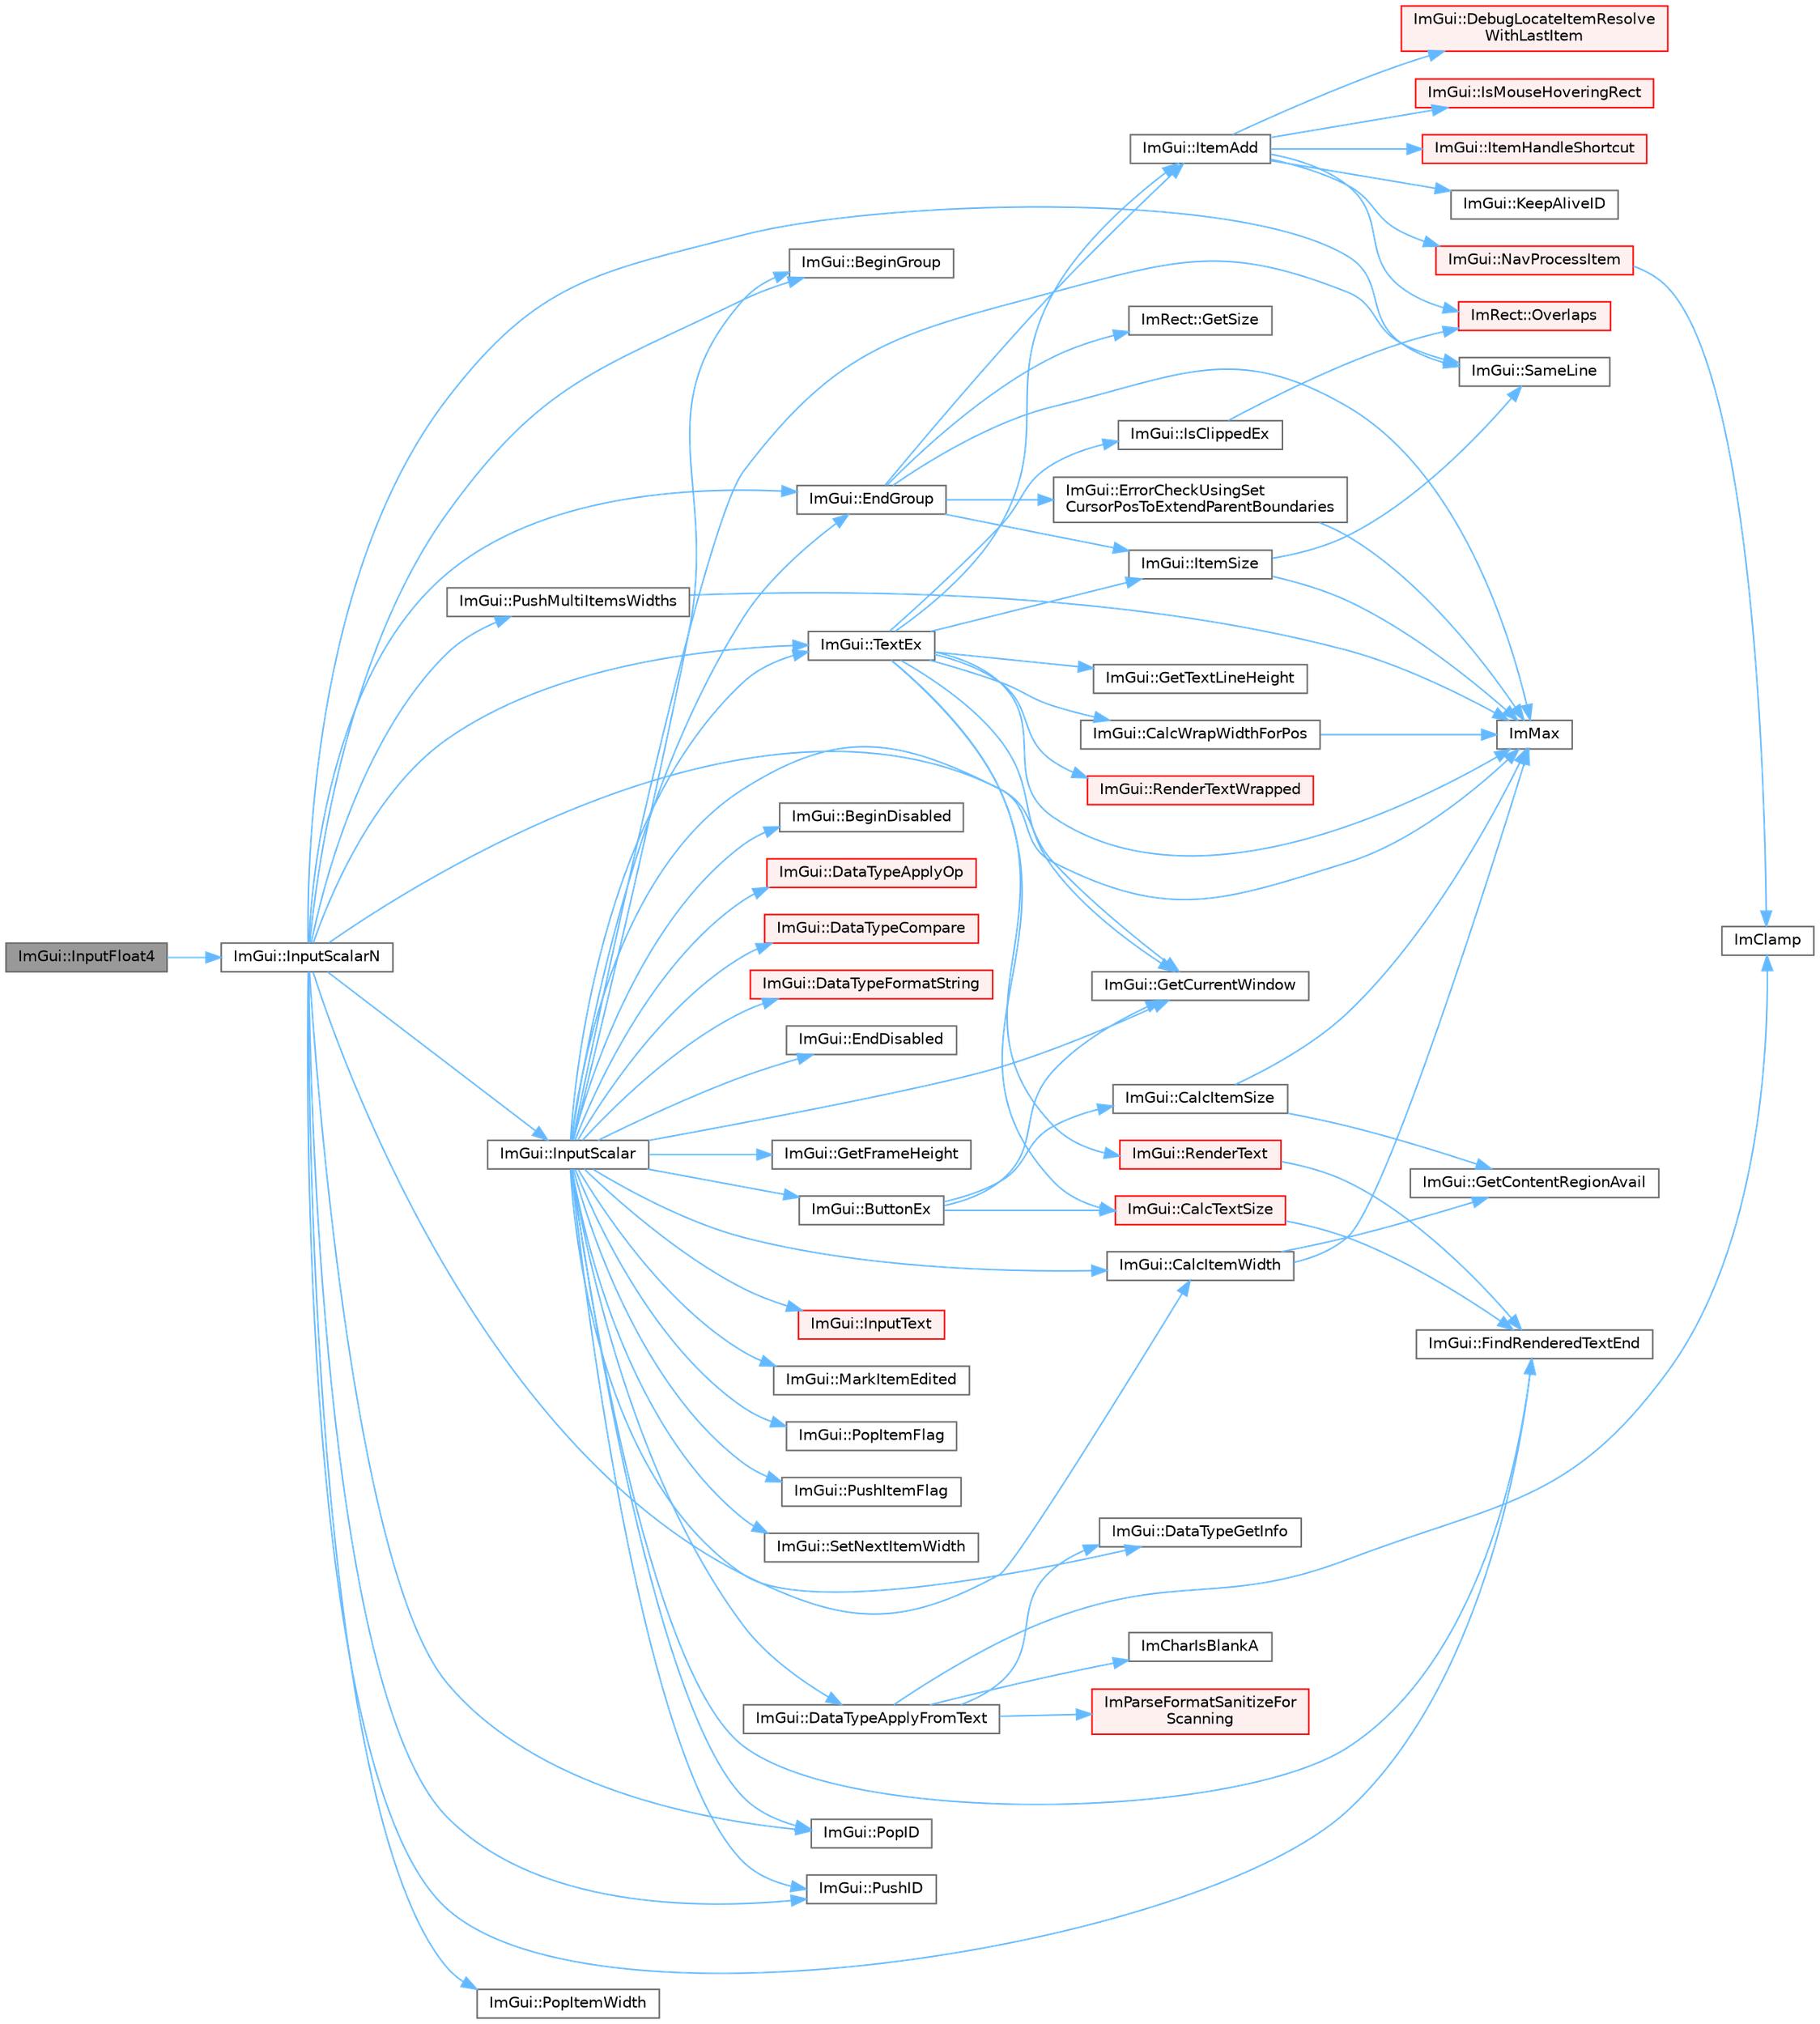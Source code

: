 digraph "ImGui::InputFloat4"
{
 // LATEX_PDF_SIZE
  bgcolor="transparent";
  edge [fontname=Helvetica,fontsize=10,labelfontname=Helvetica,labelfontsize=10];
  node [fontname=Helvetica,fontsize=10,shape=box,height=0.2,width=0.4];
  rankdir="LR";
  Node1 [id="Node000001",label="ImGui::InputFloat4",height=0.2,width=0.4,color="gray40", fillcolor="grey60", style="filled", fontcolor="black",tooltip=" "];
  Node1 -> Node2 [id="edge79_Node000001_Node000002",color="steelblue1",style="solid",tooltip=" "];
  Node2 [id="Node000002",label="ImGui::InputScalarN",height=0.2,width=0.4,color="grey40", fillcolor="white", style="filled",URL="$namespace_im_gui.html#afb17f0092027c09183df498834abace9",tooltip=" "];
  Node2 -> Node3 [id="edge80_Node000002_Node000003",color="steelblue1",style="solid",tooltip=" "];
  Node3 [id="Node000003",label="ImGui::BeginGroup",height=0.2,width=0.4,color="grey40", fillcolor="white", style="filled",URL="$namespace_im_gui.html#a42407e196b7ed2a8755bff28aae9805f",tooltip=" "];
  Node2 -> Node4 [id="edge81_Node000002_Node000004",color="steelblue1",style="solid",tooltip=" "];
  Node4 [id="Node000004",label="ImGui::CalcItemWidth",height=0.2,width=0.4,color="grey40", fillcolor="white", style="filled",URL="$namespace_im_gui.html#ab3b3ba92ebd8bca4a552dd93321a1994",tooltip=" "];
  Node4 -> Node5 [id="edge82_Node000004_Node000005",color="steelblue1",style="solid",tooltip=" "];
  Node5 [id="Node000005",label="ImGui::GetContentRegionAvail",height=0.2,width=0.4,color="grey40", fillcolor="white", style="filled",URL="$namespace_im_gui.html#a410c8e19b2fea8b52746ca11b3930301",tooltip=" "];
  Node4 -> Node6 [id="edge83_Node000004_Node000006",color="steelblue1",style="solid",tooltip=" "];
  Node6 [id="Node000006",label="ImMax",height=0.2,width=0.4,color="grey40", fillcolor="white", style="filled",URL="$imgui__internal_8h.html#a7667efd95147d0422f140917c71a9226",tooltip=" "];
  Node2 -> Node7 [id="edge84_Node000002_Node000007",color="steelblue1",style="solid",tooltip=" "];
  Node7 [id="Node000007",label="ImGui::EndGroup",height=0.2,width=0.4,color="grey40", fillcolor="white", style="filled",URL="$namespace_im_gui.html#a05fc97fc64f28a55486087f503d9a622",tooltip=" "];
  Node7 -> Node8 [id="edge85_Node000007_Node000008",color="steelblue1",style="solid",tooltip=" "];
  Node8 [id="Node000008",label="ImGui::ErrorCheckUsingSet\lCursorPosToExtendParentBoundaries",height=0.2,width=0.4,color="grey40", fillcolor="white", style="filled",URL="$namespace_im_gui.html#ad5832500c14abd9e76e376b82701385b",tooltip=" "];
  Node8 -> Node6 [id="edge86_Node000008_Node000006",color="steelblue1",style="solid",tooltip=" "];
  Node7 -> Node9 [id="edge87_Node000007_Node000009",color="steelblue1",style="solid",tooltip=" "];
  Node9 [id="Node000009",label="ImRect::GetSize",height=0.2,width=0.4,color="grey40", fillcolor="white", style="filled",URL="$struct_im_rect.html#ae459d9c50003058cfb34519a571aaf33",tooltip=" "];
  Node7 -> Node6 [id="edge88_Node000007_Node000006",color="steelblue1",style="solid",tooltip=" "];
  Node7 -> Node10 [id="edge89_Node000007_Node000010",color="steelblue1",style="solid",tooltip=" "];
  Node10 [id="Node000010",label="ImGui::ItemAdd",height=0.2,width=0.4,color="grey40", fillcolor="white", style="filled",URL="$namespace_im_gui.html#a0c2ccafc8d403c02a6590ac21157b9ac",tooltip=" "];
  Node10 -> Node11 [id="edge90_Node000010_Node000011",color="steelblue1",style="solid",tooltip=" "];
  Node11 [id="Node000011",label="ImGui::DebugLocateItemResolve\lWithLastItem",height=0.2,width=0.4,color="red", fillcolor="#FFF0F0", style="filled",URL="$namespace_im_gui.html#ae8ab0d7dfc90af8e82db3ed9e7829219",tooltip=" "];
  Node10 -> Node35 [id="edge91_Node000010_Node000035",color="steelblue1",style="solid",tooltip=" "];
  Node35 [id="Node000035",label="ImGui::IsMouseHoveringRect",height=0.2,width=0.4,color="red", fillcolor="#FFF0F0", style="filled",URL="$namespace_im_gui.html#ae0b8ea0e06c457316d6aed6c5b2a1c25",tooltip=" "];
  Node10 -> Node39 [id="edge92_Node000010_Node000039",color="steelblue1",style="solid",tooltip=" "];
  Node39 [id="Node000039",label="ImGui::ItemHandleShortcut",height=0.2,width=0.4,color="red", fillcolor="#FFF0F0", style="filled",URL="$namespace_im_gui.html#a338deb537666a886cf3ece08c07e9fa9",tooltip=" "];
  Node10 -> Node42 [id="edge93_Node000010_Node000042",color="steelblue1",style="solid",tooltip=" "];
  Node42 [id="Node000042",label="ImGui::KeepAliveID",height=0.2,width=0.4,color="grey40", fillcolor="white", style="filled",URL="$namespace_im_gui.html#a85a245c78a9f7c351636bdad6e60c488",tooltip=" "];
  Node10 -> Node43 [id="edge94_Node000010_Node000043",color="steelblue1",style="solid",tooltip=" "];
  Node43 [id="Node000043",label="ImGui::NavProcessItem",height=0.2,width=0.4,color="red", fillcolor="#FFF0F0", style="filled",URL="$namespace_im_gui.html#aa217c2f0448788f3c064bf828a8f9d8f",tooltip=" "];
  Node43 -> Node27 [id="edge95_Node000043_Node000027",color="steelblue1",style="solid",tooltip=" "];
  Node27 [id="Node000027",label="ImClamp",height=0.2,width=0.4,color="grey40", fillcolor="white", style="filled",URL="$imgui__internal_8h.html#a6e61ede308bfd68c7434e17905a29fc8",tooltip=" "];
  Node10 -> Node73 [id="edge96_Node000010_Node000073",color="steelblue1",style="solid",tooltip=" "];
  Node73 [id="Node000073",label="ImRect::Overlaps",height=0.2,width=0.4,color="red", fillcolor="#FFF0F0", style="filled",URL="$struct_im_rect.html#a0af3bade3781e5e7c6afdf71ccfb0d43",tooltip=" "];
  Node7 -> Node74 [id="edge97_Node000007_Node000074",color="steelblue1",style="solid",tooltip=" "];
  Node74 [id="Node000074",label="ImGui::ItemSize",height=0.2,width=0.4,color="grey40", fillcolor="white", style="filled",URL="$namespace_im_gui.html#a4b5818a652d943ea54e0cec9fb3943d7",tooltip=" "];
  Node74 -> Node6 [id="edge98_Node000074_Node000006",color="steelblue1",style="solid",tooltip=" "];
  Node74 -> Node75 [id="edge99_Node000074_Node000075",color="steelblue1",style="solid",tooltip=" "];
  Node75 [id="Node000075",label="ImGui::SameLine",height=0.2,width=0.4,color="grey40", fillcolor="white", style="filled",URL="$namespace_im_gui.html#addd433eb3aae59119e341e80db474f66",tooltip=" "];
  Node2 -> Node62 [id="edge100_Node000002_Node000062",color="steelblue1",style="solid",tooltip=" "];
  Node62 [id="Node000062",label="ImGui::FindRenderedTextEnd",height=0.2,width=0.4,color="grey40", fillcolor="white", style="filled",URL="$namespace_im_gui.html#a7671e1dbc803a31b06081b52a771d83f",tooltip=" "];
  Node2 -> Node76 [id="edge101_Node000002_Node000076",color="steelblue1",style="solid",tooltip=" "];
  Node76 [id="Node000076",label="ImGui::GetCurrentWindow",height=0.2,width=0.4,color="grey40", fillcolor="white", style="filled",URL="$namespace_im_gui.html#ac452417b5004ca16a814a72cff153526",tooltip=" "];
  Node2 -> Node77 [id="edge102_Node000002_Node000077",color="steelblue1",style="solid",tooltip=" "];
  Node77 [id="Node000077",label="ImGui::InputScalar",height=0.2,width=0.4,color="grey40", fillcolor="white", style="filled",URL="$namespace_im_gui.html#afdb54540b7480872fbb746f64344b374",tooltip=" "];
  Node77 -> Node78 [id="edge103_Node000077_Node000078",color="steelblue1",style="solid",tooltip=" "];
  Node78 [id="Node000078",label="ImGui::BeginDisabled",height=0.2,width=0.4,color="grey40", fillcolor="white", style="filled",URL="$namespace_im_gui.html#ae90e9a26f01d0d45f6bf7ca720d170d1",tooltip=" "];
  Node77 -> Node3 [id="edge104_Node000077_Node000003",color="steelblue1",style="solid",tooltip=" "];
  Node77 -> Node79 [id="edge105_Node000077_Node000079",color="steelblue1",style="solid",tooltip=" "];
  Node79 [id="Node000079",label="ImGui::ButtonEx",height=0.2,width=0.4,color="grey40", fillcolor="white", style="filled",URL="$namespace_im_gui.html#ae479220c66b039874c6e4c9e9b22849f",tooltip=" "];
  Node79 -> Node80 [id="edge106_Node000079_Node000080",color="steelblue1",style="solid",tooltip=" "];
  Node80 [id="Node000080",label="ImGui::CalcItemSize",height=0.2,width=0.4,color="grey40", fillcolor="white", style="filled",URL="$namespace_im_gui.html#acaef0497f7982dd98bf215e50129cd9b",tooltip=" "];
  Node80 -> Node5 [id="edge107_Node000080_Node000005",color="steelblue1",style="solid",tooltip=" "];
  Node80 -> Node6 [id="edge108_Node000080_Node000006",color="steelblue1",style="solid",tooltip=" "];
  Node79 -> Node55 [id="edge109_Node000079_Node000055",color="steelblue1",style="solid",tooltip=" "];
  Node55 [id="Node000055",label="ImGui::CalcTextSize",height=0.2,width=0.4,color="red", fillcolor="#FFF0F0", style="filled",URL="$namespace_im_gui.html#a848b9db6cc4a186751c0ecebcaadc33b",tooltip=" "];
  Node55 -> Node62 [id="edge110_Node000055_Node000062",color="steelblue1",style="solid",tooltip=" "];
  Node79 -> Node76 [id="edge111_Node000079_Node000076",color="steelblue1",style="solid",tooltip=" "];
  Node77 -> Node4 [id="edge112_Node000077_Node000004",color="steelblue1",style="solid",tooltip=" "];
  Node77 -> Node81 [id="edge113_Node000077_Node000081",color="steelblue1",style="solid",tooltip=" "];
  Node81 [id="Node000081",label="ImGui::DataTypeApplyFromText",height=0.2,width=0.4,color="grey40", fillcolor="white", style="filled",URL="$namespace_im_gui.html#ad36a66bdf9221889c5eba01c7081e9e0",tooltip=" "];
  Node81 -> Node82 [id="edge114_Node000081_Node000082",color="steelblue1",style="solid",tooltip=" "];
  Node82 [id="Node000082",label="ImGui::DataTypeGetInfo",height=0.2,width=0.4,color="grey40", fillcolor="white", style="filled",URL="$namespace_im_gui.html#a5b25ed1443e5a28d5a5725892e896578",tooltip=" "];
  Node81 -> Node58 [id="edge115_Node000081_Node000058",color="steelblue1",style="solid",tooltip=" "];
  Node58 [id="Node000058",label="ImCharIsBlankA",height=0.2,width=0.4,color="grey40", fillcolor="white", style="filled",URL="$imgui__internal_8h.html#ac22c577d0d6591a9d948ab5590663359",tooltip=" "];
  Node81 -> Node27 [id="edge116_Node000081_Node000027",color="steelblue1",style="solid",tooltip=" "];
  Node81 -> Node83 [id="edge117_Node000081_Node000083",color="steelblue1",style="solid",tooltip=" "];
  Node83 [id="Node000083",label="ImParseFormatSanitizeFor\lScanning",height=0.2,width=0.4,color="red", fillcolor="#FFF0F0", style="filled",URL="$imgui__widgets_8cpp.html#a2ea656cfbf6ddece46394066baefc358",tooltip=" "];
  Node77 -> Node85 [id="edge118_Node000077_Node000085",color="steelblue1",style="solid",tooltip=" "];
  Node85 [id="Node000085",label="ImGui::DataTypeApplyOp",height=0.2,width=0.4,color="red", fillcolor="#FFF0F0", style="filled",URL="$namespace_im_gui.html#ad8428ae139bf4e90fda66ab60476a13c",tooltip=" "];
  Node77 -> Node88 [id="edge119_Node000077_Node000088",color="steelblue1",style="solid",tooltip=" "];
  Node88 [id="Node000088",label="ImGui::DataTypeCompare",height=0.2,width=0.4,color="red", fillcolor="#FFF0F0", style="filled",URL="$namespace_im_gui.html#aa859c7a74393669eb8418a82b5b174e7",tooltip=" "];
  Node77 -> Node90 [id="edge120_Node000077_Node000090",color="steelblue1",style="solid",tooltip=" "];
  Node90 [id="Node000090",label="ImGui::DataTypeFormatString",height=0.2,width=0.4,color="red", fillcolor="#FFF0F0", style="filled",URL="$namespace_im_gui.html#a5fda8e22d0e4721940aefcb7232b1f82",tooltip=" "];
  Node77 -> Node82 [id="edge121_Node000077_Node000082",color="steelblue1",style="solid",tooltip=" "];
  Node77 -> Node91 [id="edge122_Node000077_Node000091",color="steelblue1",style="solid",tooltip=" "];
  Node91 [id="Node000091",label="ImGui::EndDisabled",height=0.2,width=0.4,color="grey40", fillcolor="white", style="filled",URL="$namespace_im_gui.html#a9e6088c6c690ddff1302b6e42b380733",tooltip=" "];
  Node77 -> Node7 [id="edge123_Node000077_Node000007",color="steelblue1",style="solid",tooltip=" "];
  Node77 -> Node62 [id="edge124_Node000077_Node000062",color="steelblue1",style="solid",tooltip=" "];
  Node77 -> Node76 [id="edge125_Node000077_Node000076",color="steelblue1",style="solid",tooltip=" "];
  Node77 -> Node92 [id="edge126_Node000077_Node000092",color="steelblue1",style="solid",tooltip=" "];
  Node92 [id="Node000092",label="ImGui::GetFrameHeight",height=0.2,width=0.4,color="grey40", fillcolor="white", style="filled",URL="$namespace_im_gui.html#ae560f17cf3262017cee888d1eb77f294",tooltip=" "];
  Node77 -> Node6 [id="edge127_Node000077_Node000006",color="steelblue1",style="solid",tooltip=" "];
  Node77 -> Node93 [id="edge128_Node000077_Node000093",color="steelblue1",style="solid",tooltip=" "];
  Node93 [id="Node000093",label="ImGui::InputText",height=0.2,width=0.4,color="red", fillcolor="#FFF0F0", style="filled",URL="$namespace_im_gui.html#aa72b5760a3a206729723a587ac7c8519",tooltip=" "];
  Node77 -> Node298 [id="edge129_Node000077_Node000298",color="steelblue1",style="solid",tooltip=" "];
  Node298 [id="Node000298",label="ImGui::MarkItemEdited",height=0.2,width=0.4,color="grey40", fillcolor="white", style="filled",URL="$namespace_im_gui.html#a83036681a36fbee2d35b5b57a1ef72e6",tooltip=" "];
  Node77 -> Node166 [id="edge130_Node000077_Node000166",color="steelblue1",style="solid",tooltip=" "];
  Node166 [id="Node000166",label="ImGui::PopID",height=0.2,width=0.4,color="grey40", fillcolor="white", style="filled",URL="$namespace_im_gui.html#aba0b2d8f890a5d435ae43d0c4a2d4dd1",tooltip=" "];
  Node77 -> Node248 [id="edge131_Node000077_Node000248",color="steelblue1",style="solid",tooltip=" "];
  Node248 [id="Node000248",label="ImGui::PopItemFlag",height=0.2,width=0.4,color="grey40", fillcolor="white", style="filled",URL="$namespace_im_gui.html#aa93281155e1dd23715dbd384e91edc6b",tooltip=" "];
  Node77 -> Node167 [id="edge132_Node000077_Node000167",color="steelblue1",style="solid",tooltip=" "];
  Node167 [id="Node000167",label="ImGui::PushID",height=0.2,width=0.4,color="grey40", fillcolor="white", style="filled",URL="$namespace_im_gui.html#a27a8533605dc5b8cabf161bf7715bbde",tooltip=" "];
  Node77 -> Node250 [id="edge133_Node000077_Node000250",color="steelblue1",style="solid",tooltip=" "];
  Node250 [id="Node000250",label="ImGui::PushItemFlag",height=0.2,width=0.4,color="grey40", fillcolor="white", style="filled",URL="$namespace_im_gui.html#ac7301f6378333f6d17f47823eed9e00a",tooltip=" "];
  Node77 -> Node75 [id="edge134_Node000077_Node000075",color="steelblue1",style="solid",tooltip=" "];
  Node77 -> Node559 [id="edge135_Node000077_Node000559",color="steelblue1",style="solid",tooltip=" "];
  Node559 [id="Node000559",label="ImGui::SetNextItemWidth",height=0.2,width=0.4,color="grey40", fillcolor="white", style="filled",URL="$namespace_im_gui.html#a1291228607bee5a703df6553f27cbbb9",tooltip=" "];
  Node77 -> Node560 [id="edge136_Node000077_Node000560",color="steelblue1",style="solid",tooltip=" "];
  Node560 [id="Node000560",label="ImGui::TextEx",height=0.2,width=0.4,color="grey40", fillcolor="white", style="filled",URL="$namespace_im_gui.html#aae6420fec03511fd478d9108f31e6b5f",tooltip=" "];
  Node560 -> Node55 [id="edge137_Node000560_Node000055",color="steelblue1",style="solid",tooltip=" "];
  Node560 -> Node561 [id="edge138_Node000560_Node000561",color="steelblue1",style="solid",tooltip=" "];
  Node561 [id="Node000561",label="ImGui::CalcWrapWidthForPos",height=0.2,width=0.4,color="grey40", fillcolor="white", style="filled",URL="$namespace_im_gui.html#a66416151e58c34cd02973976de66e0e9",tooltip=" "];
  Node561 -> Node6 [id="edge139_Node000561_Node000006",color="steelblue1",style="solid",tooltip=" "];
  Node560 -> Node76 [id="edge140_Node000560_Node000076",color="steelblue1",style="solid",tooltip=" "];
  Node560 -> Node562 [id="edge141_Node000560_Node000562",color="steelblue1",style="solid",tooltip=" "];
  Node562 [id="Node000562",label="ImGui::GetTextLineHeight",height=0.2,width=0.4,color="grey40", fillcolor="white", style="filled",URL="$namespace_im_gui.html#aaba5637199d31ea23d4d143b30a44aff",tooltip=" "];
  Node560 -> Node6 [id="edge142_Node000560_Node000006",color="steelblue1",style="solid",tooltip=" "];
  Node560 -> Node563 [id="edge143_Node000560_Node000563",color="steelblue1",style="solid",tooltip=" "];
  Node563 [id="Node000563",label="ImGui::IsClippedEx",height=0.2,width=0.4,color="grey40", fillcolor="white", style="filled",URL="$namespace_im_gui.html#a7c21c85f5c95aa4ce6c2bd28bb980d44",tooltip=" "];
  Node563 -> Node73 [id="edge144_Node000563_Node000073",color="steelblue1",style="solid",tooltip=" "];
  Node560 -> Node10 [id="edge145_Node000560_Node000010",color="steelblue1",style="solid",tooltip=" "];
  Node560 -> Node74 [id="edge146_Node000560_Node000074",color="steelblue1",style="solid",tooltip=" "];
  Node560 -> Node287 [id="edge147_Node000560_Node000287",color="steelblue1",style="solid",tooltip=" "];
  Node287 [id="Node000287",label="ImGui::RenderText",height=0.2,width=0.4,color="red", fillcolor="#FFF0F0", style="filled",URL="$namespace_im_gui.html#a9971ce57f2a288ac3a12df886c5550d1",tooltip=" "];
  Node287 -> Node62 [id="edge148_Node000287_Node000062",color="steelblue1",style="solid",tooltip=" "];
  Node560 -> Node564 [id="edge149_Node000560_Node000564",color="steelblue1",style="solid",tooltip=" "];
  Node564 [id="Node000564",label="ImGui::RenderTextWrapped",height=0.2,width=0.4,color="red", fillcolor="#FFF0F0", style="filled",URL="$namespace_im_gui.html#aa483b40f6899e1b289b4bf6c2673d1d2",tooltip=" "];
  Node2 -> Node166 [id="edge150_Node000002_Node000166",color="steelblue1",style="solid",tooltip=" "];
  Node2 -> Node187 [id="edge151_Node000002_Node000187",color="steelblue1",style="solid",tooltip=" "];
  Node187 [id="Node000187",label="ImGui::PopItemWidth",height=0.2,width=0.4,color="grey40", fillcolor="white", style="filled",URL="$namespace_im_gui.html#ad29a3fc0cb5dfc7f9fc7224512ce90bf",tooltip=" "];
  Node2 -> Node167 [id="edge152_Node000002_Node000167",color="steelblue1",style="solid",tooltip=" "];
  Node2 -> Node565 [id="edge153_Node000002_Node000565",color="steelblue1",style="solid",tooltip=" "];
  Node565 [id="Node000565",label="ImGui::PushMultiItemsWidths",height=0.2,width=0.4,color="grey40", fillcolor="white", style="filled",URL="$namespace_im_gui.html#a6ec35a6af1a0bbe454d79c2c63b030cc",tooltip=" "];
  Node565 -> Node6 [id="edge154_Node000565_Node000006",color="steelblue1",style="solid",tooltip=" "];
  Node2 -> Node75 [id="edge155_Node000002_Node000075",color="steelblue1",style="solid",tooltip=" "];
  Node2 -> Node560 [id="edge156_Node000002_Node000560",color="steelblue1",style="solid",tooltip=" "];
}
